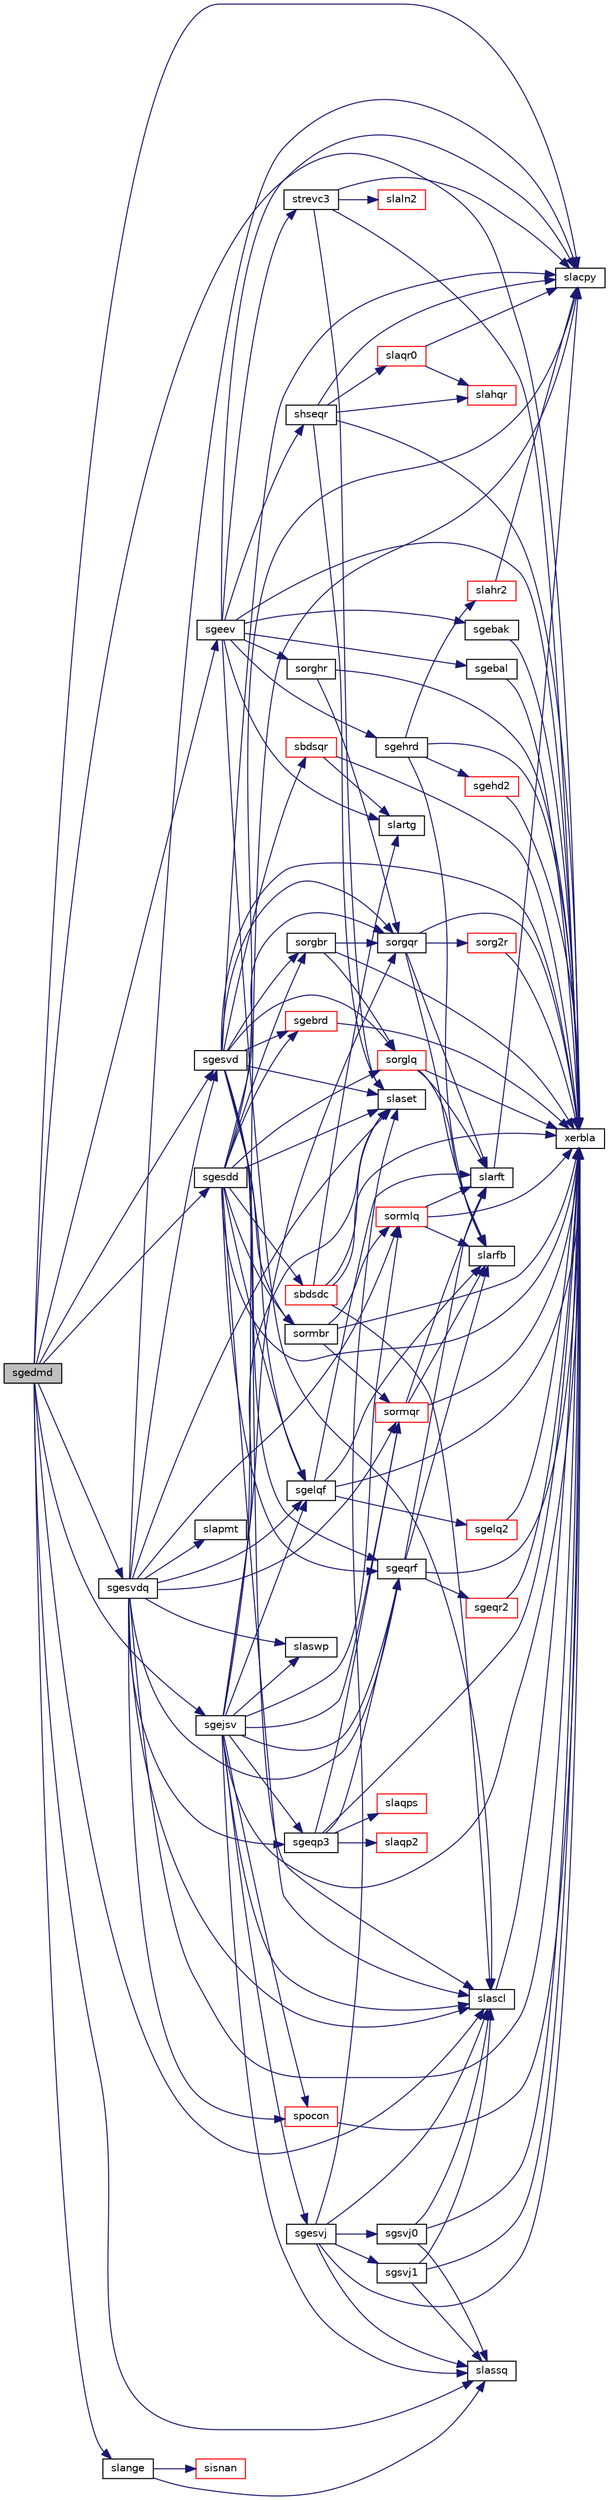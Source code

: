 digraph "sgedmd"
{
 // LATEX_PDF_SIZE
  edge [fontname="Helvetica",fontsize="10",labelfontname="Helvetica",labelfontsize="10"];
  node [fontname="Helvetica",fontsize="10",shape=record];
  rankdir="LR";
  Node1 [label="sgedmd",height=0.2,width=0.4,color="black", fillcolor="grey75", style="filled", fontcolor="black",tooltip="SGEDMD computes the Dynamic Mode Decomposition (DMD) for a pair of data snapshot matrices."];
  Node1 -> Node2 [color="midnightblue",fontsize="10",style="solid",fontname="Helvetica"];
  Node2 [label="sgeev",height=0.2,width=0.4,color="black", fillcolor="white", style="filled",URL="$sgeev_8f.html#a104525b749278774f7b7f57195aa6798",tooltip="SGEEV computes the eigenvalues and, optionally, the left and/or right eigenvectors for GE matrices"];
  Node2 -> Node3 [color="midnightblue",fontsize="10",style="solid",fontname="Helvetica"];
  Node3 [label="sgebak",height=0.2,width=0.4,color="black", fillcolor="white", style="filled",URL="$sgebak_8f.html#ad036a50aafd810967583ed8854e6cd3a",tooltip="SGEBAK"];
  Node3 -> Node4 [color="midnightblue",fontsize="10",style="solid",fontname="Helvetica"];
  Node4 [label="xerbla",height=0.2,width=0.4,color="black", fillcolor="white", style="filled",URL="$xerbla_8f.html#a377ee61015baf8dea7770b3a404b1c07",tooltip="XERBLA"];
  Node2 -> Node5 [color="midnightblue",fontsize="10",style="solid",fontname="Helvetica"];
  Node5 [label="sgebal",height=0.2,width=0.4,color="black", fillcolor="white", style="filled",URL="$sgebal_8f.html#a5d3d13fe83e675d743f67f6afdd94041",tooltip="SGEBAL"];
  Node5 -> Node4 [color="midnightblue",fontsize="10",style="solid",fontname="Helvetica"];
  Node2 -> Node6 [color="midnightblue",fontsize="10",style="solid",fontname="Helvetica"];
  Node6 [label="sgehrd",height=0.2,width=0.4,color="black", fillcolor="white", style="filled",URL="$sgehrd_8f.html#a971828f964b9d15b72ea12b3d8321d88",tooltip="SGEHRD"];
  Node6 -> Node7 [color="midnightblue",fontsize="10",style="solid",fontname="Helvetica"];
  Node7 [label="sgehd2",height=0.2,width=0.4,color="red", fillcolor="white", style="filled",URL="$sgehd2_8f.html#a08e8e4fef5295cd00f6762994a817e60",tooltip="SGEHD2 reduces a general square matrix to upper Hessenberg form using an unblocked algorithm."];
  Node7 -> Node4 [color="midnightblue",fontsize="10",style="solid",fontname="Helvetica"];
  Node6 -> Node10 [color="midnightblue",fontsize="10",style="solid",fontname="Helvetica"];
  Node10 [label="slahr2",height=0.2,width=0.4,color="red", fillcolor="white", style="filled",URL="$slahr2_8f.html#abd4b807918e0259d6be8dcd55cb94b49",tooltip="SLAHR2 reduces the specified number of first columns of a general rectangular matrix A so that elemen..."];
  Node10 -> Node11 [color="midnightblue",fontsize="10",style="solid",fontname="Helvetica"];
  Node11 [label="slacpy",height=0.2,width=0.4,color="black", fillcolor="white", style="filled",URL="$slacpy_8f.html#a7780c991533ce8dd1f2c22ae2d563f08",tooltip="SLACPY copies all or part of one two-dimensional array to another."];
  Node6 -> Node12 [color="midnightblue",fontsize="10",style="solid",fontname="Helvetica"];
  Node12 [label="slarfb",height=0.2,width=0.4,color="black", fillcolor="white", style="filled",URL="$slarfb_8f.html#abd00c98d81aee1efa14e838bafa8078a",tooltip="SLARFB applies a block reflector or its transpose to a general rectangular matrix."];
  Node6 -> Node4 [color="midnightblue",fontsize="10",style="solid",fontname="Helvetica"];
  Node2 -> Node13 [color="midnightblue",fontsize="10",style="solid",fontname="Helvetica"];
  Node13 [label="shseqr",height=0.2,width=0.4,color="black", fillcolor="white", style="filled",URL="$shseqr_8f.html#aeed60b8cf3b2f9462455d1983553ca2b",tooltip="SHSEQR"];
  Node13 -> Node11 [color="midnightblue",fontsize="10",style="solid",fontname="Helvetica"];
  Node13 -> Node14 [color="midnightblue",fontsize="10",style="solid",fontname="Helvetica"];
  Node14 [label="slahqr",height=0.2,width=0.4,color="red", fillcolor="white", style="filled",URL="$slahqr_8f.html#ae54e59a2d967d6ea7c589e7211ff0dc5",tooltip="SLAHQR computes the eigenvalues and Schur factorization of an upper Hessenberg matrix,..."];
  Node13 -> Node16 [color="midnightblue",fontsize="10",style="solid",fontname="Helvetica"];
  Node16 [label="slaqr0",height=0.2,width=0.4,color="red", fillcolor="white", style="filled",URL="$slaqr0_8f.html#a4696e73cbdcf20d6e37d73c691f63c39",tooltip="SLAQR0 computes the eigenvalues of a Hessenberg matrix, and optionally the matrices from the Schur de..."];
  Node16 -> Node11 [color="midnightblue",fontsize="10",style="solid",fontname="Helvetica"];
  Node16 -> Node14 [color="midnightblue",fontsize="10",style="solid",fontname="Helvetica"];
  Node13 -> Node21 [color="midnightblue",fontsize="10",style="solid",fontname="Helvetica"];
  Node21 [label="slaset",height=0.2,width=0.4,color="black", fillcolor="white", style="filled",URL="$slaset_8f.html#a6174184453f17ad7cc3488044325d5ac",tooltip="SLASET initializes the off-diagonal elements and the diagonal elements of a matrix to given values."];
  Node13 -> Node4 [color="midnightblue",fontsize="10",style="solid",fontname="Helvetica"];
  Node2 -> Node11 [color="midnightblue",fontsize="10",style="solid",fontname="Helvetica"];
  Node2 -> Node30 [color="midnightblue",fontsize="10",style="solid",fontname="Helvetica"];
  Node30 [label="slartg",height=0.2,width=0.4,color="black", fillcolor="white", style="filled",URL="$slartg_8f90.html#a8836d25697ed4d8cc0b7d0f45b558c3b",tooltip="SLARTG generates a plane rotation with real cosine and real sine."];
  Node2 -> Node34 [color="midnightblue",fontsize="10",style="solid",fontname="Helvetica"];
  Node34 [label="slascl",height=0.2,width=0.4,color="black", fillcolor="white", style="filled",URL="$slascl_8f.html#a11e6ce67ce97ca5b0a3a7bc5645a09d9",tooltip="SLASCL multiplies a general rectangular matrix by a real scalar defined as cto/cfrom."];
  Node34 -> Node4 [color="midnightblue",fontsize="10",style="solid",fontname="Helvetica"];
  Node2 -> Node35 [color="midnightblue",fontsize="10",style="solid",fontname="Helvetica"];
  Node35 [label="sorghr",height=0.2,width=0.4,color="black", fillcolor="white", style="filled",URL="$sorghr_8f.html#a683ba028676f4e545c4770181b237fca",tooltip="SORGHR"];
  Node35 -> Node36 [color="midnightblue",fontsize="10",style="solid",fontname="Helvetica"];
  Node36 [label="sorgqr",height=0.2,width=0.4,color="black", fillcolor="white", style="filled",URL="$sorgqr_8f.html#a8e0215e6bb8885ceda38c5435d4c28eb",tooltip="SORGQR"];
  Node36 -> Node12 [color="midnightblue",fontsize="10",style="solid",fontname="Helvetica"];
  Node36 -> Node24 [color="midnightblue",fontsize="10",style="solid",fontname="Helvetica"];
  Node24 [label="slarft",height=0.2,width=0.4,color="black", fillcolor="white", style="filled",URL="$slarft_8f.html#a65328f5195290453fa03cb785888a95d",tooltip="SLARFT forms the triangular factor T of a block reflector H = I - vtvH"];
  Node24 -> Node11 [color="midnightblue",fontsize="10",style="solid",fontname="Helvetica"];
  Node36 -> Node37 [color="midnightblue",fontsize="10",style="solid",fontname="Helvetica"];
  Node37 [label="sorg2r",height=0.2,width=0.4,color="red", fillcolor="white", style="filled",URL="$sorg2r_8f.html#a4968b973936e8a9f1ae4ab1f252cb230",tooltip="SORG2R generates all or part of the orthogonal matrix Q from a QR factorization determined by sgeqrf ..."];
  Node37 -> Node4 [color="midnightblue",fontsize="10",style="solid",fontname="Helvetica"];
  Node36 -> Node4 [color="midnightblue",fontsize="10",style="solid",fontname="Helvetica"];
  Node35 -> Node4 [color="midnightblue",fontsize="10",style="solid",fontname="Helvetica"];
  Node2 -> Node38 [color="midnightblue",fontsize="10",style="solid",fontname="Helvetica"];
  Node38 [label="strevc3",height=0.2,width=0.4,color="black", fillcolor="white", style="filled",URL="$strevc3_8f.html#aa9200e50fb8175f48e4bcecd89cbf009",tooltip="STREVC3"];
  Node38 -> Node11 [color="midnightblue",fontsize="10",style="solid",fontname="Helvetica"];
  Node38 -> Node39 [color="midnightblue",fontsize="10",style="solid",fontname="Helvetica"];
  Node39 [label="slaln2",height=0.2,width=0.4,color="red", fillcolor="white", style="filled",URL="$slaln2_8f.html#a27aadaab094e78b734d2e655217963a5",tooltip="SLALN2 solves a 1-by-1 or 2-by-2 linear system of equations of the specified form."];
  Node38 -> Node21 [color="midnightblue",fontsize="10",style="solid",fontname="Helvetica"];
  Node38 -> Node4 [color="midnightblue",fontsize="10",style="solid",fontname="Helvetica"];
  Node2 -> Node4 [color="midnightblue",fontsize="10",style="solid",fontname="Helvetica"];
  Node1 -> Node42 [color="midnightblue",fontsize="10",style="solid",fontname="Helvetica"];
  Node42 [label="sgejsv",height=0.2,width=0.4,color="black", fillcolor="white", style="filled",URL="$sgejsv_8f.html#a4b629535d69b782d6421518962e639f1",tooltip="SGEJSV"];
  Node42 -> Node43 [color="midnightblue",fontsize="10",style="solid",fontname="Helvetica"];
  Node43 [label="sgelqf",height=0.2,width=0.4,color="black", fillcolor="white", style="filled",URL="$sgelqf_8f.html#aff7dd464bee9a9ace7e576e4ecca33c0",tooltip="SGELQF"];
  Node43 -> Node44 [color="midnightblue",fontsize="10",style="solid",fontname="Helvetica"];
  Node44 [label="sgelq2",height=0.2,width=0.4,color="red", fillcolor="white", style="filled",URL="$sgelq2_8f.html#a1e2c1e289965eabae7fb4a1bd78aed2c",tooltip="SGELQ2 computes the LQ factorization of a general rectangular matrix using an unblocked algorithm."];
  Node44 -> Node4 [color="midnightblue",fontsize="10",style="solid",fontname="Helvetica"];
  Node43 -> Node12 [color="midnightblue",fontsize="10",style="solid",fontname="Helvetica"];
  Node43 -> Node24 [color="midnightblue",fontsize="10",style="solid",fontname="Helvetica"];
  Node43 -> Node4 [color="midnightblue",fontsize="10",style="solid",fontname="Helvetica"];
  Node42 -> Node45 [color="midnightblue",fontsize="10",style="solid",fontname="Helvetica"];
  Node45 [label="sgeqp3",height=0.2,width=0.4,color="black", fillcolor="white", style="filled",URL="$sgeqp3_8f.html#a63f9e3af96fa42609e41bf3d77660bdf",tooltip="SGEQP3"];
  Node45 -> Node46 [color="midnightblue",fontsize="10",style="solid",fontname="Helvetica"];
  Node46 [label="sgeqrf",height=0.2,width=0.4,color="black", fillcolor="white", style="filled",URL="$sgeqrf_8f.html#a7cb54fa1727bf0166523036f4948bc56",tooltip="SGEQRF"];
  Node46 -> Node47 [color="midnightblue",fontsize="10",style="solid",fontname="Helvetica"];
  Node47 [label="sgeqr2",height=0.2,width=0.4,color="red", fillcolor="white", style="filled",URL="$sgeqr2_8f.html#acd1ae8241f3d12cfa0f1d5ecdbc32eca",tooltip="SGEQR2 computes the QR factorization of a general rectangular matrix using an unblocked algorithm."];
  Node47 -> Node4 [color="midnightblue",fontsize="10",style="solid",fontname="Helvetica"];
  Node46 -> Node12 [color="midnightblue",fontsize="10",style="solid",fontname="Helvetica"];
  Node46 -> Node24 [color="midnightblue",fontsize="10",style="solid",fontname="Helvetica"];
  Node46 -> Node4 [color="midnightblue",fontsize="10",style="solid",fontname="Helvetica"];
  Node45 -> Node48 [color="midnightblue",fontsize="10",style="solid",fontname="Helvetica"];
  Node48 [label="slaqp2",height=0.2,width=0.4,color="red", fillcolor="white", style="filled",URL="$slaqp2_8f.html#a05abd62cde4aa80e5895b9216c08a5ae",tooltip="SLAQP2 computes a QR factorization with column pivoting of the matrix block."];
  Node45 -> Node49 [color="midnightblue",fontsize="10",style="solid",fontname="Helvetica"];
  Node49 [label="slaqps",height=0.2,width=0.4,color="red", fillcolor="white", style="filled",URL="$slaqps_8f.html#a1497fde0bc5878f763232de98702193c",tooltip="SLAQPS computes a step of QR factorization with column pivoting of a real m-by-n matrix A by using BL..."];
  Node45 -> Node23 [color="midnightblue",fontsize="10",style="solid",fontname="Helvetica"];
  Node23 [label="sormqr",height=0.2,width=0.4,color="red", fillcolor="white", style="filled",URL="$sormqr_8f.html#ab4d0e540fc95dc0151bc2c9995cabd25",tooltip="SORMQR"];
  Node23 -> Node12 [color="midnightblue",fontsize="10",style="solid",fontname="Helvetica"];
  Node23 -> Node24 [color="midnightblue",fontsize="10",style="solid",fontname="Helvetica"];
  Node23 -> Node4 [color="midnightblue",fontsize="10",style="solid",fontname="Helvetica"];
  Node45 -> Node4 [color="midnightblue",fontsize="10",style="solid",fontname="Helvetica"];
  Node42 -> Node46 [color="midnightblue",fontsize="10",style="solid",fontname="Helvetica"];
  Node42 -> Node50 [color="midnightblue",fontsize="10",style="solid",fontname="Helvetica"];
  Node50 [label="sgesvj",height=0.2,width=0.4,color="black", fillcolor="white", style="filled",URL="$sgesvj_8f.html#a461f4ac32685a5ca30e293ee73d32920",tooltip="SGESVJ"];
  Node50 -> Node51 [color="midnightblue",fontsize="10",style="solid",fontname="Helvetica"];
  Node51 [label="sgsvj0",height=0.2,width=0.4,color="black", fillcolor="white", style="filled",URL="$sgsvj0_8f.html#a7eefc2e25efd6bba438cc1b957f186ea",tooltip="SGSVJ0 pre-processor for the routine sgesvj."];
  Node51 -> Node34 [color="midnightblue",fontsize="10",style="solid",fontname="Helvetica"];
  Node51 -> Node52 [color="midnightblue",fontsize="10",style="solid",fontname="Helvetica"];
  Node52 [label="slassq",height=0.2,width=0.4,color="black", fillcolor="white", style="filled",URL="$slassq_8f90.html#a0596b4bfa745d0d1c5817d4790921cda",tooltip="SLASSQ updates a sum of squares represented in scaled form."];
  Node51 -> Node4 [color="midnightblue",fontsize="10",style="solid",fontname="Helvetica"];
  Node50 -> Node53 [color="midnightblue",fontsize="10",style="solid",fontname="Helvetica"];
  Node53 [label="sgsvj1",height=0.2,width=0.4,color="black", fillcolor="white", style="filled",URL="$sgsvj1_8f.html#a6f84cb1058d270d2142f738950603081",tooltip="SGSVJ1 pre-processor for the routine sgesvj, applies Jacobi rotations targeting only particular pivot..."];
  Node53 -> Node34 [color="midnightblue",fontsize="10",style="solid",fontname="Helvetica"];
  Node53 -> Node52 [color="midnightblue",fontsize="10",style="solid",fontname="Helvetica"];
  Node53 -> Node4 [color="midnightblue",fontsize="10",style="solid",fontname="Helvetica"];
  Node50 -> Node34 [color="midnightblue",fontsize="10",style="solid",fontname="Helvetica"];
  Node50 -> Node21 [color="midnightblue",fontsize="10",style="solid",fontname="Helvetica"];
  Node50 -> Node52 [color="midnightblue",fontsize="10",style="solid",fontname="Helvetica"];
  Node50 -> Node4 [color="midnightblue",fontsize="10",style="solid",fontname="Helvetica"];
  Node42 -> Node11 [color="midnightblue",fontsize="10",style="solid",fontname="Helvetica"];
  Node42 -> Node34 [color="midnightblue",fontsize="10",style="solid",fontname="Helvetica"];
  Node42 -> Node21 [color="midnightblue",fontsize="10",style="solid",fontname="Helvetica"];
  Node42 -> Node52 [color="midnightblue",fontsize="10",style="solid",fontname="Helvetica"];
  Node42 -> Node54 [color="midnightblue",fontsize="10",style="solid",fontname="Helvetica"];
  Node54 [label="slaswp",height=0.2,width=0.4,color="black", fillcolor="white", style="filled",URL="$slaswp_8f.html#acb14404955e1b301d7877892a3c83f3d",tooltip="SLASWP performs a series of row interchanges on a general rectangular matrix."];
  Node42 -> Node36 [color="midnightblue",fontsize="10",style="solid",fontname="Helvetica"];
  Node42 -> Node55 [color="midnightblue",fontsize="10",style="solid",fontname="Helvetica"];
  Node55 [label="sormlq",height=0.2,width=0.4,color="red", fillcolor="white", style="filled",URL="$sormlq_8f.html#af6d377f0725ea4f8bfb8cbd9ce42df57",tooltip="SORMLQ"];
  Node55 -> Node12 [color="midnightblue",fontsize="10",style="solid",fontname="Helvetica"];
  Node55 -> Node24 [color="midnightblue",fontsize="10",style="solid",fontname="Helvetica"];
  Node55 -> Node4 [color="midnightblue",fontsize="10",style="solid",fontname="Helvetica"];
  Node42 -> Node23 [color="midnightblue",fontsize="10",style="solid",fontname="Helvetica"];
  Node42 -> Node57 [color="midnightblue",fontsize="10",style="solid",fontname="Helvetica"];
  Node57 [label="spocon",height=0.2,width=0.4,color="red", fillcolor="white", style="filled",URL="$spocon_8f.html#aca094dd6ef3db9ecb580ea731ecb5365",tooltip="SPOCON"];
  Node57 -> Node4 [color="midnightblue",fontsize="10",style="solid",fontname="Helvetica"];
  Node42 -> Node4 [color="midnightblue",fontsize="10",style="solid",fontname="Helvetica"];
  Node1 -> Node61 [color="midnightblue",fontsize="10",style="solid",fontname="Helvetica"];
  Node61 [label="sgesdd",height=0.2,width=0.4,color="black", fillcolor="white", style="filled",URL="$sgesdd_8f.html#ac2cd4f1079370ac908186d77efcd5ea8",tooltip="SGESDD"];
  Node61 -> Node62 [color="midnightblue",fontsize="10",style="solid",fontname="Helvetica"];
  Node62 [label="sbdsdc",height=0.2,width=0.4,color="red", fillcolor="white", style="filled",URL="$sbdsdc_8f.html#a9e033a8d4ec3aba1385f4eed11d9c332",tooltip="SBDSDC"];
  Node62 -> Node30 [color="midnightblue",fontsize="10",style="solid",fontname="Helvetica"];
  Node62 -> Node34 [color="midnightblue",fontsize="10",style="solid",fontname="Helvetica"];
  Node62 -> Node21 [color="midnightblue",fontsize="10",style="solid",fontname="Helvetica"];
  Node62 -> Node4 [color="midnightblue",fontsize="10",style="solid",fontname="Helvetica"];
  Node61 -> Node88 [color="midnightblue",fontsize="10",style="solid",fontname="Helvetica"];
  Node88 [label="sgebrd",height=0.2,width=0.4,color="red", fillcolor="white", style="filled",URL="$sgebrd_8f.html#aa7ed93332ee7ff7ab268080a453615b6",tooltip="SGEBRD"];
  Node88 -> Node4 [color="midnightblue",fontsize="10",style="solid",fontname="Helvetica"];
  Node61 -> Node43 [color="midnightblue",fontsize="10",style="solid",fontname="Helvetica"];
  Node61 -> Node46 [color="midnightblue",fontsize="10",style="solid",fontname="Helvetica"];
  Node61 -> Node11 [color="midnightblue",fontsize="10",style="solid",fontname="Helvetica"];
  Node61 -> Node34 [color="midnightblue",fontsize="10",style="solid",fontname="Helvetica"];
  Node61 -> Node21 [color="midnightblue",fontsize="10",style="solid",fontname="Helvetica"];
  Node61 -> Node91 [color="midnightblue",fontsize="10",style="solid",fontname="Helvetica"];
  Node91 [label="sorgbr",height=0.2,width=0.4,color="black", fillcolor="white", style="filled",URL="$sorgbr_8f.html#a2afc11d15eaf27524838268032c62b94",tooltip="SORGBR"];
  Node91 -> Node92 [color="midnightblue",fontsize="10",style="solid",fontname="Helvetica"];
  Node92 [label="sorglq",height=0.2,width=0.4,color="red", fillcolor="white", style="filled",URL="$sorglq_8f.html#a8b87e67e784eb5e539af30998f065f9a",tooltip="SORGLQ"];
  Node92 -> Node12 [color="midnightblue",fontsize="10",style="solid",fontname="Helvetica"];
  Node92 -> Node24 [color="midnightblue",fontsize="10",style="solid",fontname="Helvetica"];
  Node92 -> Node4 [color="midnightblue",fontsize="10",style="solid",fontname="Helvetica"];
  Node91 -> Node36 [color="midnightblue",fontsize="10",style="solid",fontname="Helvetica"];
  Node91 -> Node4 [color="midnightblue",fontsize="10",style="solid",fontname="Helvetica"];
  Node61 -> Node92 [color="midnightblue",fontsize="10",style="solid",fontname="Helvetica"];
  Node61 -> Node36 [color="midnightblue",fontsize="10",style="solid",fontname="Helvetica"];
  Node61 -> Node94 [color="midnightblue",fontsize="10",style="solid",fontname="Helvetica"];
  Node94 [label="sormbr",height=0.2,width=0.4,color="black", fillcolor="white", style="filled",URL="$sormbr_8f.html#a640952b10cda5f7c0e9f3230b9f64789",tooltip="SORMBR"];
  Node94 -> Node55 [color="midnightblue",fontsize="10",style="solid",fontname="Helvetica"];
  Node94 -> Node23 [color="midnightblue",fontsize="10",style="solid",fontname="Helvetica"];
  Node94 -> Node4 [color="midnightblue",fontsize="10",style="solid",fontname="Helvetica"];
  Node61 -> Node4 [color="midnightblue",fontsize="10",style="solid",fontname="Helvetica"];
  Node1 -> Node95 [color="midnightblue",fontsize="10",style="solid",fontname="Helvetica"];
  Node95 [label="sgesvd",height=0.2,width=0.4,color="black", fillcolor="white", style="filled",URL="$sgesvd_8f.html#af03d06284b1bfabd3d6c0f6955960533",tooltip="SGESVD computes the singular value decomposition (SVD) for GE matrices"];
  Node95 -> Node72 [color="midnightblue",fontsize="10",style="solid",fontname="Helvetica"];
  Node72 [label="sbdsqr",height=0.2,width=0.4,color="red", fillcolor="white", style="filled",URL="$sbdsqr_8f.html#a8a0972d7fba9e4e3803db17de2346179",tooltip="SBDSQR"];
  Node72 -> Node30 [color="midnightblue",fontsize="10",style="solid",fontname="Helvetica"];
  Node72 -> Node4 [color="midnightblue",fontsize="10",style="solid",fontname="Helvetica"];
  Node95 -> Node88 [color="midnightblue",fontsize="10",style="solid",fontname="Helvetica"];
  Node95 -> Node43 [color="midnightblue",fontsize="10",style="solid",fontname="Helvetica"];
  Node95 -> Node46 [color="midnightblue",fontsize="10",style="solid",fontname="Helvetica"];
  Node95 -> Node11 [color="midnightblue",fontsize="10",style="solid",fontname="Helvetica"];
  Node95 -> Node34 [color="midnightblue",fontsize="10",style="solid",fontname="Helvetica"];
  Node95 -> Node21 [color="midnightblue",fontsize="10",style="solid",fontname="Helvetica"];
  Node95 -> Node91 [color="midnightblue",fontsize="10",style="solid",fontname="Helvetica"];
  Node95 -> Node92 [color="midnightblue",fontsize="10",style="solid",fontname="Helvetica"];
  Node95 -> Node36 [color="midnightblue",fontsize="10",style="solid",fontname="Helvetica"];
  Node95 -> Node94 [color="midnightblue",fontsize="10",style="solid",fontname="Helvetica"];
  Node95 -> Node4 [color="midnightblue",fontsize="10",style="solid",fontname="Helvetica"];
  Node1 -> Node96 [color="midnightblue",fontsize="10",style="solid",fontname="Helvetica"];
  Node96 [label="sgesvdq",height=0.2,width=0.4,color="black", fillcolor="white", style="filled",URL="$sgesvdq_8f.html#a8e9cbc85a2116d7ae24a854e24fbdc14",tooltip="SGESVDQ computes the singular value decomposition (SVD) with a QR-Preconditioned QR SVD Method for GE..."];
  Node96 -> Node43 [color="midnightblue",fontsize="10",style="solid",fontname="Helvetica"];
  Node96 -> Node45 [color="midnightblue",fontsize="10",style="solid",fontname="Helvetica"];
  Node96 -> Node46 [color="midnightblue",fontsize="10",style="solid",fontname="Helvetica"];
  Node96 -> Node95 [color="midnightblue",fontsize="10",style="solid",fontname="Helvetica"];
  Node96 -> Node11 [color="midnightblue",fontsize="10",style="solid",fontname="Helvetica"];
  Node96 -> Node97 [color="midnightblue",fontsize="10",style="solid",fontname="Helvetica"];
  Node97 [label="slapmt",height=0.2,width=0.4,color="black", fillcolor="white", style="filled",URL="$slapmt_8f.html#a72bfc1f0a2aab3861a3ca7a65254b309",tooltip="SLAPMT performs a forward or backward permutation of the columns of a matrix."];
  Node96 -> Node34 [color="midnightblue",fontsize="10",style="solid",fontname="Helvetica"];
  Node96 -> Node21 [color="midnightblue",fontsize="10",style="solid",fontname="Helvetica"];
  Node96 -> Node54 [color="midnightblue",fontsize="10",style="solid",fontname="Helvetica"];
  Node96 -> Node55 [color="midnightblue",fontsize="10",style="solid",fontname="Helvetica"];
  Node96 -> Node23 [color="midnightblue",fontsize="10",style="solid",fontname="Helvetica"];
  Node96 -> Node57 [color="midnightblue",fontsize="10",style="solid",fontname="Helvetica"];
  Node96 -> Node4 [color="midnightblue",fontsize="10",style="solid",fontname="Helvetica"];
  Node1 -> Node11 [color="midnightblue",fontsize="10",style="solid",fontname="Helvetica"];
  Node1 -> Node98 [color="midnightblue",fontsize="10",style="solid",fontname="Helvetica"];
  Node98 [label="slange",height=0.2,width=0.4,color="black", fillcolor="white", style="filled",URL="$slange_8f.html#a459d27829607393670ef7de8a6914933",tooltip="SLANGE returns the value of the 1-norm, Frobenius norm, infinity-norm, or the largest absolute value ..."];
  Node98 -> Node99 [color="midnightblue",fontsize="10",style="solid",fontname="Helvetica"];
  Node99 [label="sisnan",height=0.2,width=0.4,color="red", fillcolor="white", style="filled",URL="$sisnan_8f.html#aeca6bb0411af000e3c883ee744184991",tooltip="SISNAN tests input for NaN."];
  Node98 -> Node52 [color="midnightblue",fontsize="10",style="solid",fontname="Helvetica"];
  Node1 -> Node34 [color="midnightblue",fontsize="10",style="solid",fontname="Helvetica"];
  Node1 -> Node52 [color="midnightblue",fontsize="10",style="solid",fontname="Helvetica"];
  Node1 -> Node4 [color="midnightblue",fontsize="10",style="solid",fontname="Helvetica"];
}
